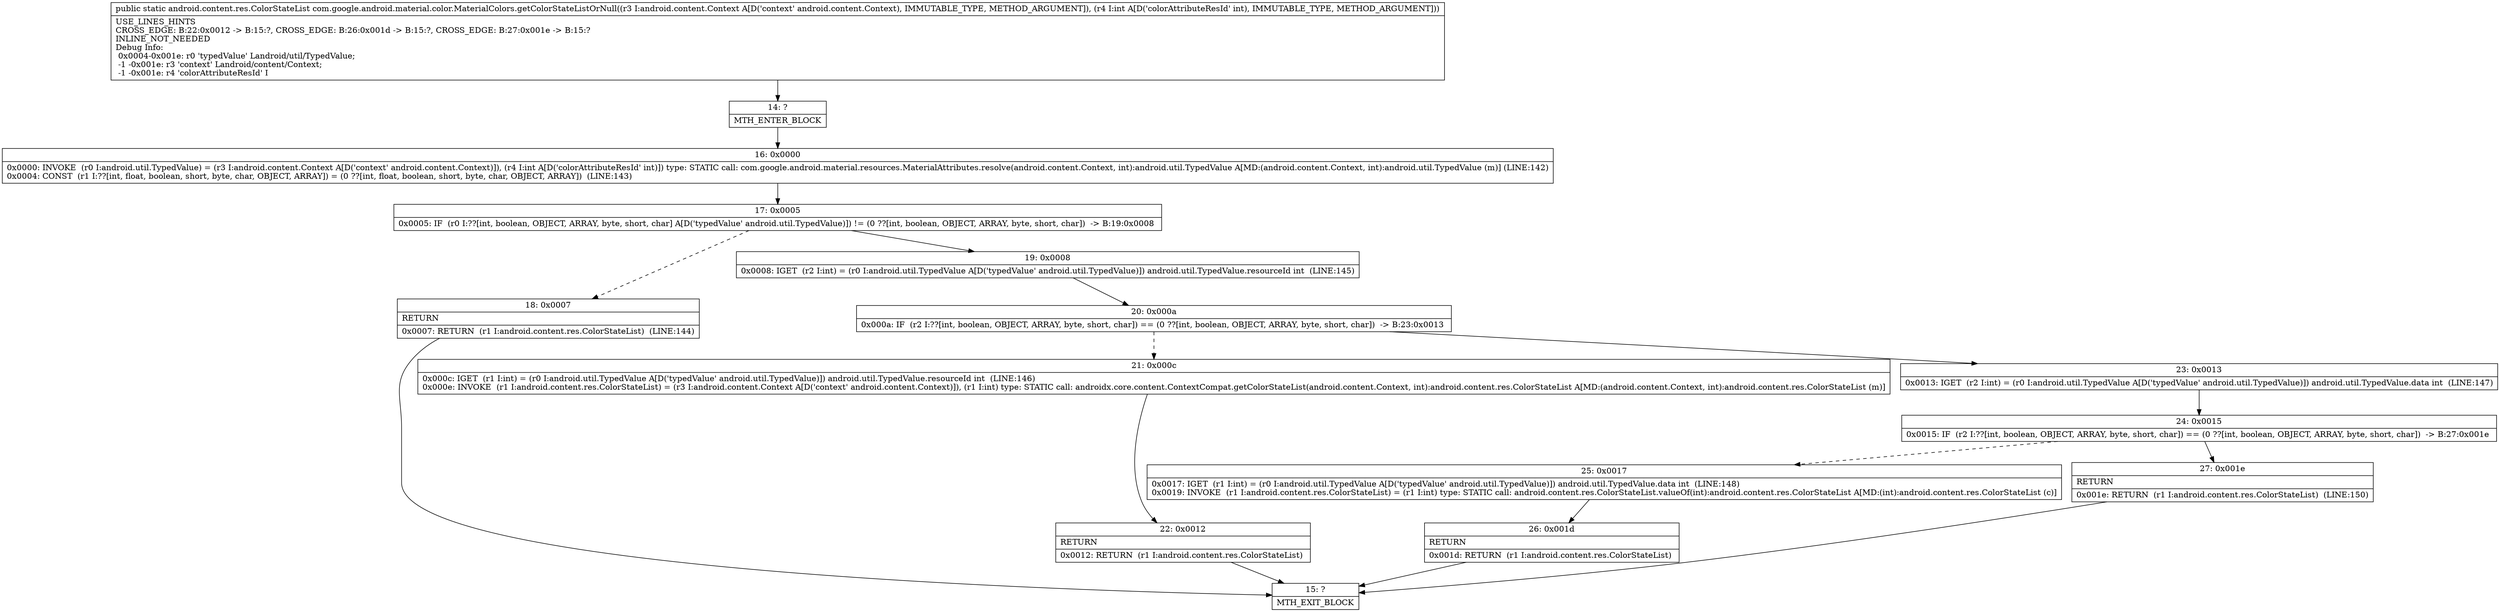 digraph "CFG forcom.google.android.material.color.MaterialColors.getColorStateListOrNull(Landroid\/content\/Context;I)Landroid\/content\/res\/ColorStateList;" {
Node_14 [shape=record,label="{14\:\ ?|MTH_ENTER_BLOCK\l}"];
Node_16 [shape=record,label="{16\:\ 0x0000|0x0000: INVOKE  (r0 I:android.util.TypedValue) = (r3 I:android.content.Context A[D('context' android.content.Context)]), (r4 I:int A[D('colorAttributeResId' int)]) type: STATIC call: com.google.android.material.resources.MaterialAttributes.resolve(android.content.Context, int):android.util.TypedValue A[MD:(android.content.Context, int):android.util.TypedValue (m)] (LINE:142)\l0x0004: CONST  (r1 I:??[int, float, boolean, short, byte, char, OBJECT, ARRAY]) = (0 ??[int, float, boolean, short, byte, char, OBJECT, ARRAY])  (LINE:143)\l}"];
Node_17 [shape=record,label="{17\:\ 0x0005|0x0005: IF  (r0 I:??[int, boolean, OBJECT, ARRAY, byte, short, char] A[D('typedValue' android.util.TypedValue)]) != (0 ??[int, boolean, OBJECT, ARRAY, byte, short, char])  \-\> B:19:0x0008 \l}"];
Node_18 [shape=record,label="{18\:\ 0x0007|RETURN\l|0x0007: RETURN  (r1 I:android.content.res.ColorStateList)  (LINE:144)\l}"];
Node_15 [shape=record,label="{15\:\ ?|MTH_EXIT_BLOCK\l}"];
Node_19 [shape=record,label="{19\:\ 0x0008|0x0008: IGET  (r2 I:int) = (r0 I:android.util.TypedValue A[D('typedValue' android.util.TypedValue)]) android.util.TypedValue.resourceId int  (LINE:145)\l}"];
Node_20 [shape=record,label="{20\:\ 0x000a|0x000a: IF  (r2 I:??[int, boolean, OBJECT, ARRAY, byte, short, char]) == (0 ??[int, boolean, OBJECT, ARRAY, byte, short, char])  \-\> B:23:0x0013 \l}"];
Node_21 [shape=record,label="{21\:\ 0x000c|0x000c: IGET  (r1 I:int) = (r0 I:android.util.TypedValue A[D('typedValue' android.util.TypedValue)]) android.util.TypedValue.resourceId int  (LINE:146)\l0x000e: INVOKE  (r1 I:android.content.res.ColorStateList) = (r3 I:android.content.Context A[D('context' android.content.Context)]), (r1 I:int) type: STATIC call: androidx.core.content.ContextCompat.getColorStateList(android.content.Context, int):android.content.res.ColorStateList A[MD:(android.content.Context, int):android.content.res.ColorStateList (m)]\l}"];
Node_22 [shape=record,label="{22\:\ 0x0012|RETURN\l|0x0012: RETURN  (r1 I:android.content.res.ColorStateList) \l}"];
Node_23 [shape=record,label="{23\:\ 0x0013|0x0013: IGET  (r2 I:int) = (r0 I:android.util.TypedValue A[D('typedValue' android.util.TypedValue)]) android.util.TypedValue.data int  (LINE:147)\l}"];
Node_24 [shape=record,label="{24\:\ 0x0015|0x0015: IF  (r2 I:??[int, boolean, OBJECT, ARRAY, byte, short, char]) == (0 ??[int, boolean, OBJECT, ARRAY, byte, short, char])  \-\> B:27:0x001e \l}"];
Node_25 [shape=record,label="{25\:\ 0x0017|0x0017: IGET  (r1 I:int) = (r0 I:android.util.TypedValue A[D('typedValue' android.util.TypedValue)]) android.util.TypedValue.data int  (LINE:148)\l0x0019: INVOKE  (r1 I:android.content.res.ColorStateList) = (r1 I:int) type: STATIC call: android.content.res.ColorStateList.valueOf(int):android.content.res.ColorStateList A[MD:(int):android.content.res.ColorStateList (c)]\l}"];
Node_26 [shape=record,label="{26\:\ 0x001d|RETURN\l|0x001d: RETURN  (r1 I:android.content.res.ColorStateList) \l}"];
Node_27 [shape=record,label="{27\:\ 0x001e|RETURN\l|0x001e: RETURN  (r1 I:android.content.res.ColorStateList)  (LINE:150)\l}"];
MethodNode[shape=record,label="{public static android.content.res.ColorStateList com.google.android.material.color.MaterialColors.getColorStateListOrNull((r3 I:android.content.Context A[D('context' android.content.Context), IMMUTABLE_TYPE, METHOD_ARGUMENT]), (r4 I:int A[D('colorAttributeResId' int), IMMUTABLE_TYPE, METHOD_ARGUMENT]))  | USE_LINES_HINTS\lCROSS_EDGE: B:22:0x0012 \-\> B:15:?, CROSS_EDGE: B:26:0x001d \-\> B:15:?, CROSS_EDGE: B:27:0x001e \-\> B:15:?\lINLINE_NOT_NEEDED\lDebug Info:\l  0x0004\-0x001e: r0 'typedValue' Landroid\/util\/TypedValue;\l  \-1 \-0x001e: r3 'context' Landroid\/content\/Context;\l  \-1 \-0x001e: r4 'colorAttributeResId' I\l}"];
MethodNode -> Node_14;Node_14 -> Node_16;
Node_16 -> Node_17;
Node_17 -> Node_18[style=dashed];
Node_17 -> Node_19;
Node_18 -> Node_15;
Node_19 -> Node_20;
Node_20 -> Node_21[style=dashed];
Node_20 -> Node_23;
Node_21 -> Node_22;
Node_22 -> Node_15;
Node_23 -> Node_24;
Node_24 -> Node_25[style=dashed];
Node_24 -> Node_27;
Node_25 -> Node_26;
Node_26 -> Node_15;
Node_27 -> Node_15;
}


